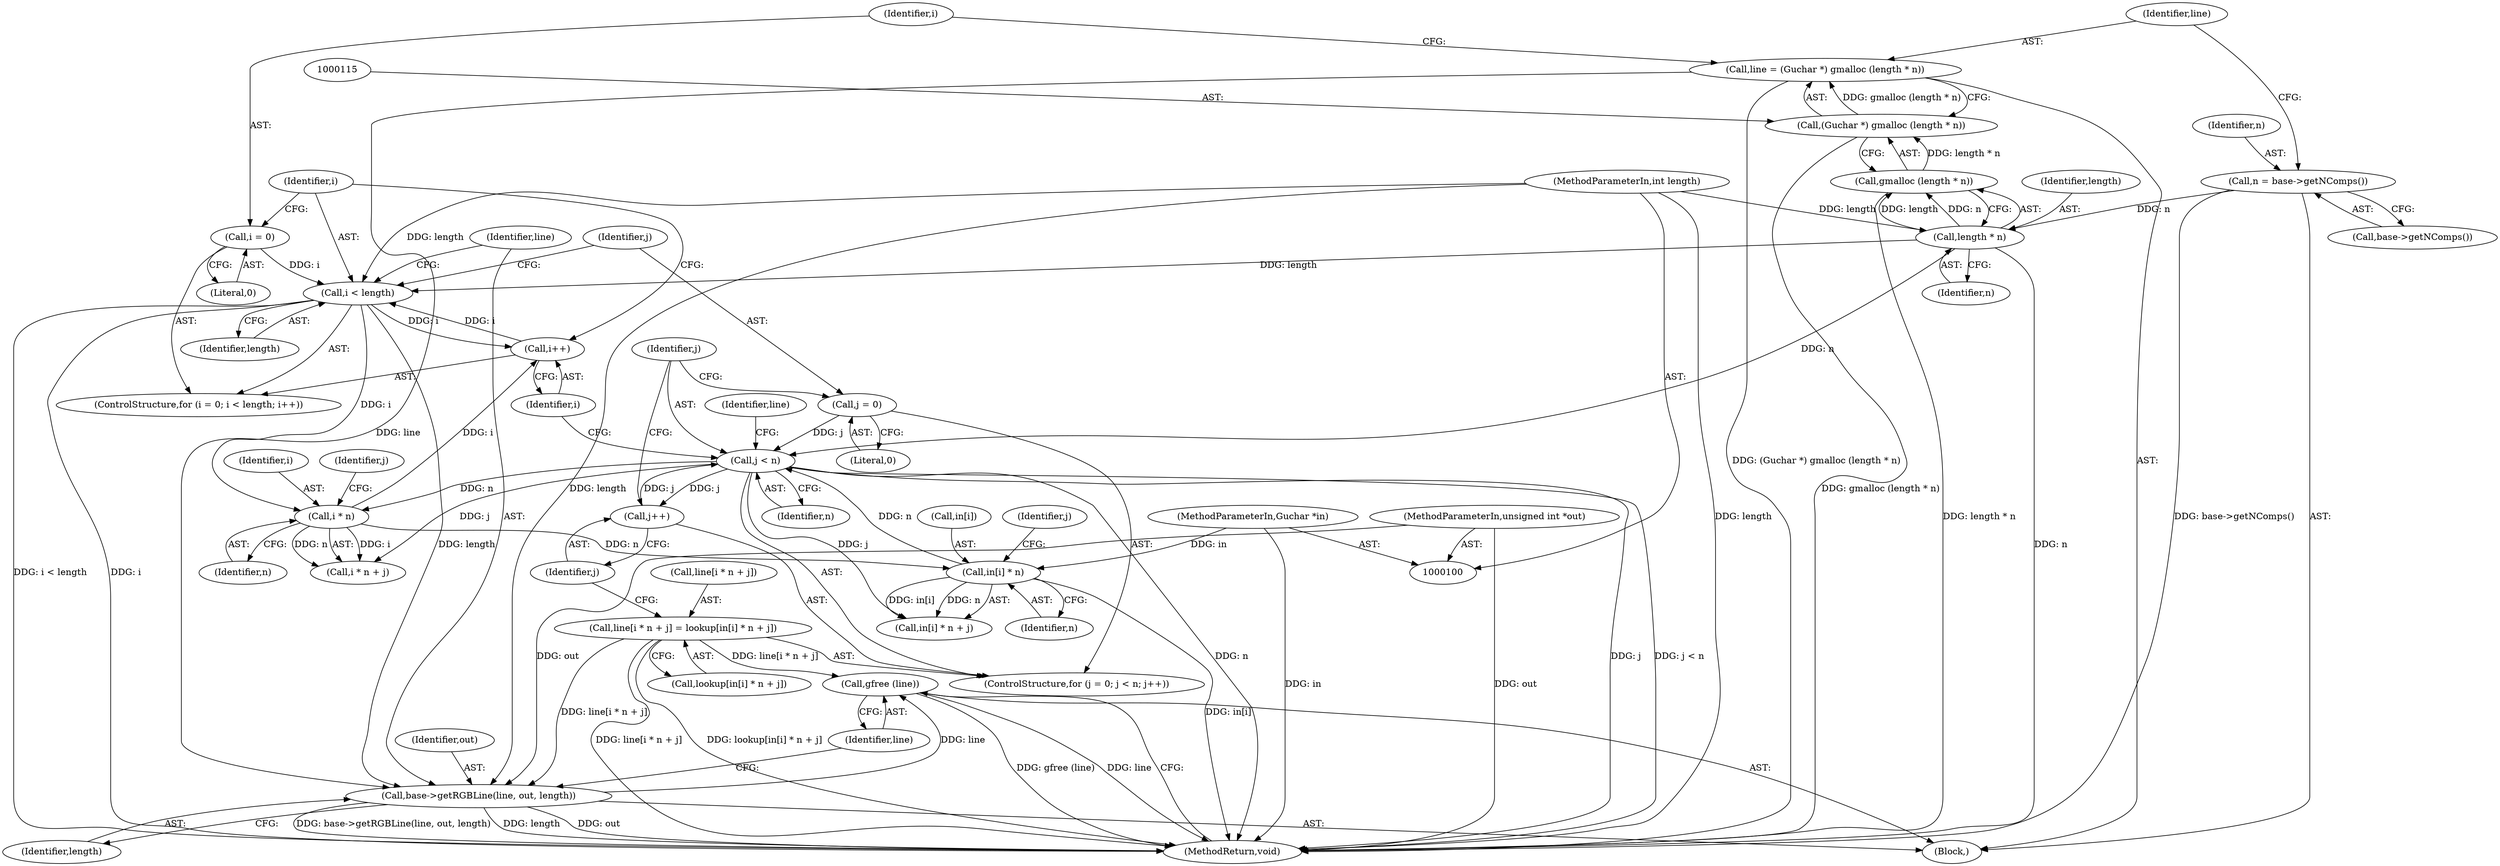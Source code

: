 digraph "1_poppler_7b2d314a61fd0e12f47c62996cb49ec0d1ba747a_6@API" {
"1000159" [label="(Call,gfree (line))"];
"1000138" [label="(Call,line[i * n + j] = lookup[in[i] * n + j])"];
"1000155" [label="(Call,base->getRGBLine(line, out, length))"];
"1000112" [label="(Call,line = (Guchar *) gmalloc (length * n))"];
"1000114" [label="(Call,(Guchar *) gmalloc (length * n))"];
"1000116" [label="(Call,gmalloc (length * n))"];
"1000117" [label="(Call,length * n)"];
"1000103" [label="(MethodParameterIn,int length)"];
"1000109" [label="(Call,n = base->getNComps())"];
"1000102" [label="(MethodParameterIn,unsigned int *out)"];
"1000124" [label="(Call,i < length)"];
"1000121" [label="(Call,i = 0)"];
"1000127" [label="(Call,i++)"];
"1000142" [label="(Call,i * n)"];
"1000133" [label="(Call,j < n)"];
"1000136" [label="(Call,j++)"];
"1000130" [label="(Call,j = 0)"];
"1000149" [label="(Call,in[i] * n)"];
"1000101" [label="(MethodParameterIn,Guchar *in)"];
"1000116" [label="(Call,gmalloc (length * n))"];
"1000130" [label="(Call,j = 0)"];
"1000109" [label="(Call,n = base->getNComps())"];
"1000142" [label="(Call,i * n)"];
"1000111" [label="(Call,base->getNComps())"];
"1000117" [label="(Call,length * n)"];
"1000125" [label="(Identifier,i)"];
"1000138" [label="(Call,line[i * n + j] = lookup[in[i] * n + j])"];
"1000102" [label="(MethodParameterIn,unsigned int *out)"];
"1000145" [label="(Identifier,j)"];
"1000101" [label="(MethodParameterIn,Guchar *in)"];
"1000132" [label="(Literal,0)"];
"1000114" [label="(Call,(Guchar *) gmalloc (length * n))"];
"1000157" [label="(Identifier,out)"];
"1000136" [label="(Call,j++)"];
"1000120" [label="(ControlStructure,for (i = 0; i < length; i++))"];
"1000110" [label="(Identifier,n)"];
"1000144" [label="(Identifier,n)"];
"1000127" [label="(Call,i++)"];
"1000119" [label="(Identifier,n)"];
"1000124" [label="(Call,i < length)"];
"1000133" [label="(Call,j < n)"];
"1000113" [label="(Identifier,line)"];
"1000118" [label="(Identifier,length)"];
"1000141" [label="(Call,i * n + j)"];
"1000140" [label="(Identifier,line)"];
"1000135" [label="(Identifier,n)"];
"1000129" [label="(ControlStructure,for (j = 0; j < n; j++))"];
"1000123" [label="(Literal,0)"];
"1000137" [label="(Identifier,j)"];
"1000156" [label="(Identifier,line)"];
"1000131" [label="(Identifier,j)"];
"1000150" [label="(Call,in[i])"];
"1000112" [label="(Call,line = (Guchar *) gmalloc (length * n))"];
"1000159" [label="(Call,gfree (line))"];
"1000128" [label="(Identifier,i)"];
"1000149" [label="(Call,in[i] * n)"];
"1000161" [label="(MethodReturn,void)"];
"1000158" [label="(Identifier,length)"];
"1000134" [label="(Identifier,j)"];
"1000155" [label="(Call,base->getRGBLine(line, out, length))"];
"1000139" [label="(Call,line[i * n + j])"];
"1000122" [label="(Identifier,i)"];
"1000103" [label="(MethodParameterIn,int length)"];
"1000160" [label="(Identifier,line)"];
"1000143" [label="(Identifier,i)"];
"1000148" [label="(Call,in[i] * n + j)"];
"1000154" [label="(Identifier,j)"];
"1000146" [label="(Call,lookup[in[i] * n + j])"];
"1000104" [label="(Block,)"];
"1000126" [label="(Identifier,length)"];
"1000153" [label="(Identifier,n)"];
"1000121" [label="(Call,i = 0)"];
"1000159" -> "1000104"  [label="AST: "];
"1000159" -> "1000160"  [label="CFG: "];
"1000160" -> "1000159"  [label="AST: "];
"1000161" -> "1000159"  [label="CFG: "];
"1000159" -> "1000161"  [label="DDG: gfree (line)"];
"1000159" -> "1000161"  [label="DDG: line"];
"1000138" -> "1000159"  [label="DDG: line[i * n + j]"];
"1000155" -> "1000159"  [label="DDG: line"];
"1000138" -> "1000129"  [label="AST: "];
"1000138" -> "1000146"  [label="CFG: "];
"1000139" -> "1000138"  [label="AST: "];
"1000146" -> "1000138"  [label="AST: "];
"1000137" -> "1000138"  [label="CFG: "];
"1000138" -> "1000161"  [label="DDG: lookup[in[i] * n + j]"];
"1000138" -> "1000161"  [label="DDG: line[i * n + j]"];
"1000138" -> "1000155"  [label="DDG: line[i * n + j]"];
"1000155" -> "1000104"  [label="AST: "];
"1000155" -> "1000158"  [label="CFG: "];
"1000156" -> "1000155"  [label="AST: "];
"1000157" -> "1000155"  [label="AST: "];
"1000158" -> "1000155"  [label="AST: "];
"1000160" -> "1000155"  [label="CFG: "];
"1000155" -> "1000161"  [label="DDG: out"];
"1000155" -> "1000161"  [label="DDG: base->getRGBLine(line, out, length)"];
"1000155" -> "1000161"  [label="DDG: length"];
"1000112" -> "1000155"  [label="DDG: line"];
"1000102" -> "1000155"  [label="DDG: out"];
"1000124" -> "1000155"  [label="DDG: length"];
"1000103" -> "1000155"  [label="DDG: length"];
"1000112" -> "1000104"  [label="AST: "];
"1000112" -> "1000114"  [label="CFG: "];
"1000113" -> "1000112"  [label="AST: "];
"1000114" -> "1000112"  [label="AST: "];
"1000122" -> "1000112"  [label="CFG: "];
"1000112" -> "1000161"  [label="DDG: (Guchar *) gmalloc (length * n)"];
"1000114" -> "1000112"  [label="DDG: gmalloc (length * n)"];
"1000114" -> "1000116"  [label="CFG: "];
"1000115" -> "1000114"  [label="AST: "];
"1000116" -> "1000114"  [label="AST: "];
"1000114" -> "1000161"  [label="DDG: gmalloc (length * n)"];
"1000116" -> "1000114"  [label="DDG: length * n"];
"1000116" -> "1000117"  [label="CFG: "];
"1000117" -> "1000116"  [label="AST: "];
"1000116" -> "1000161"  [label="DDG: length * n"];
"1000117" -> "1000116"  [label="DDG: length"];
"1000117" -> "1000116"  [label="DDG: n"];
"1000117" -> "1000119"  [label="CFG: "];
"1000118" -> "1000117"  [label="AST: "];
"1000119" -> "1000117"  [label="AST: "];
"1000117" -> "1000161"  [label="DDG: n"];
"1000103" -> "1000117"  [label="DDG: length"];
"1000109" -> "1000117"  [label="DDG: n"];
"1000117" -> "1000124"  [label="DDG: length"];
"1000117" -> "1000133"  [label="DDG: n"];
"1000103" -> "1000100"  [label="AST: "];
"1000103" -> "1000161"  [label="DDG: length"];
"1000103" -> "1000124"  [label="DDG: length"];
"1000109" -> "1000104"  [label="AST: "];
"1000109" -> "1000111"  [label="CFG: "];
"1000110" -> "1000109"  [label="AST: "];
"1000111" -> "1000109"  [label="AST: "];
"1000113" -> "1000109"  [label="CFG: "];
"1000109" -> "1000161"  [label="DDG: base->getNComps()"];
"1000102" -> "1000100"  [label="AST: "];
"1000102" -> "1000161"  [label="DDG: out"];
"1000124" -> "1000120"  [label="AST: "];
"1000124" -> "1000126"  [label="CFG: "];
"1000125" -> "1000124"  [label="AST: "];
"1000126" -> "1000124"  [label="AST: "];
"1000131" -> "1000124"  [label="CFG: "];
"1000156" -> "1000124"  [label="CFG: "];
"1000124" -> "1000161"  [label="DDG: i"];
"1000124" -> "1000161"  [label="DDG: i < length"];
"1000121" -> "1000124"  [label="DDG: i"];
"1000127" -> "1000124"  [label="DDG: i"];
"1000124" -> "1000127"  [label="DDG: i"];
"1000124" -> "1000142"  [label="DDG: i"];
"1000121" -> "1000120"  [label="AST: "];
"1000121" -> "1000123"  [label="CFG: "];
"1000122" -> "1000121"  [label="AST: "];
"1000123" -> "1000121"  [label="AST: "];
"1000125" -> "1000121"  [label="CFG: "];
"1000127" -> "1000120"  [label="AST: "];
"1000127" -> "1000128"  [label="CFG: "];
"1000128" -> "1000127"  [label="AST: "];
"1000125" -> "1000127"  [label="CFG: "];
"1000142" -> "1000127"  [label="DDG: i"];
"1000142" -> "1000141"  [label="AST: "];
"1000142" -> "1000144"  [label="CFG: "];
"1000143" -> "1000142"  [label="AST: "];
"1000144" -> "1000142"  [label="AST: "];
"1000145" -> "1000142"  [label="CFG: "];
"1000142" -> "1000141"  [label="DDG: i"];
"1000142" -> "1000141"  [label="DDG: n"];
"1000133" -> "1000142"  [label="DDG: n"];
"1000142" -> "1000149"  [label="DDG: n"];
"1000133" -> "1000129"  [label="AST: "];
"1000133" -> "1000135"  [label="CFG: "];
"1000134" -> "1000133"  [label="AST: "];
"1000135" -> "1000133"  [label="AST: "];
"1000140" -> "1000133"  [label="CFG: "];
"1000128" -> "1000133"  [label="CFG: "];
"1000133" -> "1000161"  [label="DDG: j"];
"1000133" -> "1000161"  [label="DDG: j < n"];
"1000133" -> "1000161"  [label="DDG: n"];
"1000136" -> "1000133"  [label="DDG: j"];
"1000130" -> "1000133"  [label="DDG: j"];
"1000149" -> "1000133"  [label="DDG: n"];
"1000133" -> "1000136"  [label="DDG: j"];
"1000133" -> "1000141"  [label="DDG: j"];
"1000133" -> "1000148"  [label="DDG: j"];
"1000136" -> "1000129"  [label="AST: "];
"1000136" -> "1000137"  [label="CFG: "];
"1000137" -> "1000136"  [label="AST: "];
"1000134" -> "1000136"  [label="CFG: "];
"1000130" -> "1000129"  [label="AST: "];
"1000130" -> "1000132"  [label="CFG: "];
"1000131" -> "1000130"  [label="AST: "];
"1000132" -> "1000130"  [label="AST: "];
"1000134" -> "1000130"  [label="CFG: "];
"1000149" -> "1000148"  [label="AST: "];
"1000149" -> "1000153"  [label="CFG: "];
"1000150" -> "1000149"  [label="AST: "];
"1000153" -> "1000149"  [label="AST: "];
"1000154" -> "1000149"  [label="CFG: "];
"1000149" -> "1000161"  [label="DDG: in[i]"];
"1000149" -> "1000148"  [label="DDG: in[i]"];
"1000149" -> "1000148"  [label="DDG: n"];
"1000101" -> "1000149"  [label="DDG: in"];
"1000101" -> "1000100"  [label="AST: "];
"1000101" -> "1000161"  [label="DDG: in"];
}
